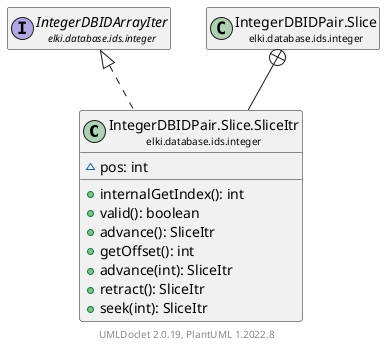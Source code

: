@startuml
    remove .*\.(Instance|Par|Parameterizer|Factory)$
    set namespaceSeparator none
    hide empty fields
    hide empty methods

    class "<size:14>IntegerDBIDPair.Slice.SliceItr\n<size:10>elki.database.ids.integer" as elki.database.ids.integer.IntegerDBIDPair.Slice.SliceItr [[IntegerDBIDPair.Slice.SliceItr.html]] {
        ~pos: int
        +internalGetIndex(): int
        +valid(): boolean
        +advance(): SliceItr
        +getOffset(): int
        +advance(int): SliceItr
        +retract(): SliceItr
        +seek(int): SliceItr
    }

    interface "<size:14>IntegerDBIDArrayIter\n<size:10>elki.database.ids.integer" as elki.database.ids.integer.IntegerDBIDArrayIter [[IntegerDBIDArrayIter.html]]
    class "<size:14>IntegerDBIDPair.Slice\n<size:10>elki.database.ids.integer" as elki.database.ids.integer.IntegerDBIDPair.Slice [[IntegerDBIDPair.Slice.html]]

    elki.database.ids.integer.IntegerDBIDArrayIter <|.. elki.database.ids.integer.IntegerDBIDPair.Slice.SliceItr
    elki.database.ids.integer.IntegerDBIDPair.Slice +-- elki.database.ids.integer.IntegerDBIDPair.Slice.SliceItr

    center footer UMLDoclet 2.0.19, PlantUML 1.2022.8
@enduml
